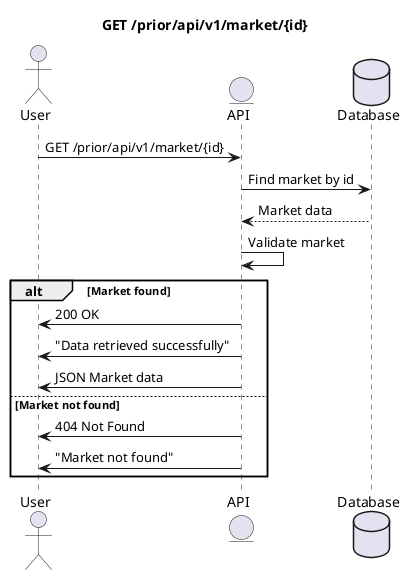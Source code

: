 @startuml
'https://plantuml.com/sequence-diagram

title GET /prior/api/v1/market/{id}

actor User as u
entity API as a
database Database as d

u->a : GET /prior/api/v1/market/{id}
a->d: Find market by id
d-->a : Market data
a->a : Validate market

alt Market found
    a->u : 200 OK
    a->u : "Data retrieved successfully"
    a->u : JSON Market data
else Market not found
    a->u : 404 Not Found
    a->u : "Market not found"
end

@enduml